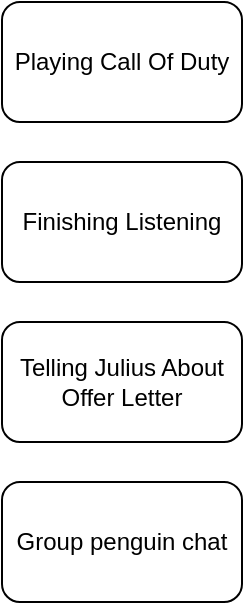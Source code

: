 <mxfile version="13.6.5" type="github">
  <diagram id="0PCpyRoaQgQhWhD5Cck1" name="Page-1">
    <mxGraphModel dx="782" dy="710" grid="1" gridSize="10" guides="1" tooltips="1" connect="1" arrows="1" fold="1" page="1" pageScale="1" pageWidth="850" pageHeight="1100" math="0" shadow="0">
      <root>
        <mxCell id="0" />
        <mxCell id="1" parent="0" />
        <mxCell id="DeYrhA2dBiEa2ZF-KxFR-1" value="Playing Call Of Duty" style="rounded=1;whiteSpace=wrap;html=1;" parent="1" vertex="1">
          <mxGeometry x="40" y="40" width="120" height="60" as="geometry" />
        </mxCell>
        <mxCell id="DeYrhA2dBiEa2ZF-KxFR-2" value="Telling Julius About Offer Letter" style="rounded=1;whiteSpace=wrap;html=1;" parent="1" vertex="1">
          <mxGeometry x="40" y="200" width="120" height="60" as="geometry" />
        </mxCell>
        <mxCell id="DeYrhA2dBiEa2ZF-KxFR-5" value="Finishing Listening" style="rounded=1;whiteSpace=wrap;html=1;" parent="1" vertex="1">
          <mxGeometry x="40" y="120" width="120" height="60" as="geometry" />
        </mxCell>
        <mxCell id="Rr_5rrMgb8wOz-tkIwF6-1" value="Group penguin chat" style="rounded=1;whiteSpace=wrap;html=1;" vertex="1" parent="1">
          <mxGeometry x="40" y="280" width="120" height="60" as="geometry" />
        </mxCell>
      </root>
    </mxGraphModel>
  </diagram>
</mxfile>
